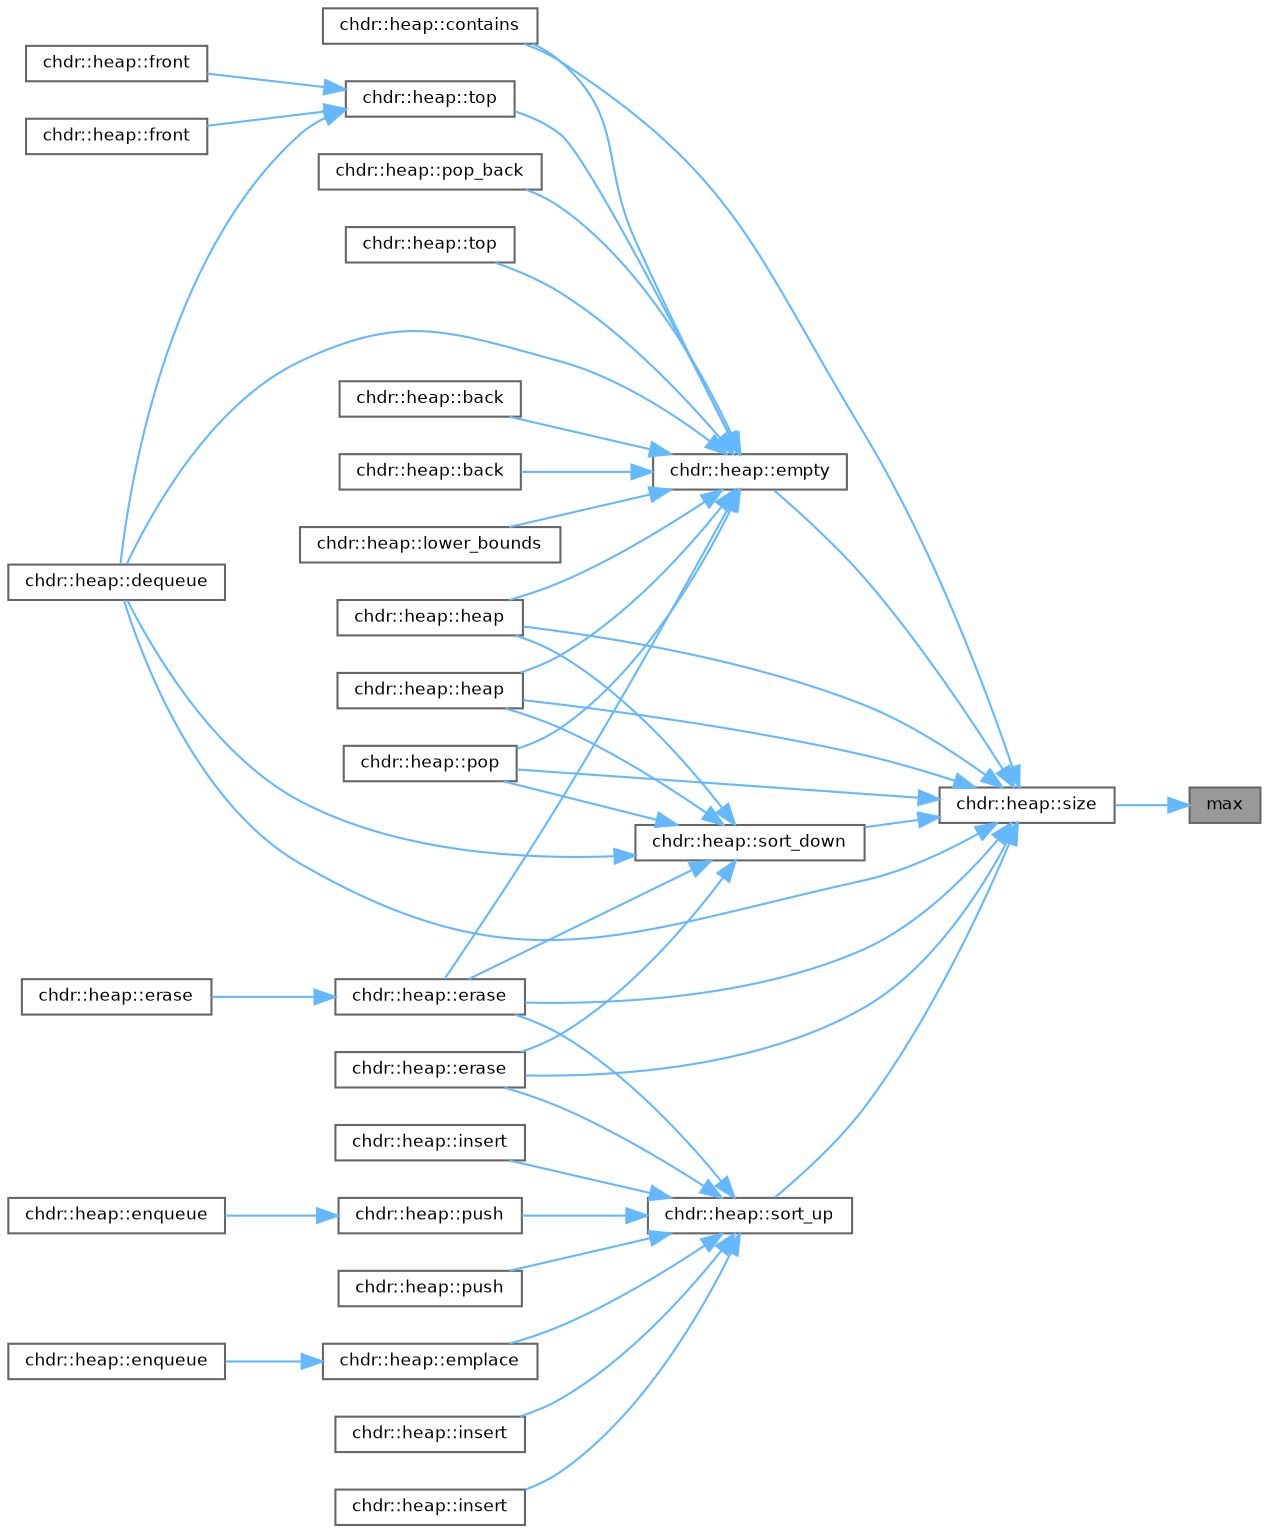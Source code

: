 digraph "max"
{
 // LATEX_PDF_SIZE
  bgcolor="transparent";
  edge [fontname=Helvetica,fontsize=8,labelfontname=Helvetica,labelfontsize=8];
  node [fontname=Helvetica,fontsize=8,shape=box,height=0.2,width=0.4];
  rankdir="RL";
  Node1 [id="Node000001",label="max",height=0.2,width=0.4,color="gray40", fillcolor="grey60", style="filled", fontcolor="black",tooltip="Determines the maximum of two comparable values."];
  Node1 -> Node2 [id="edge1_Node000001_Node000002",dir="back",color="steelblue1",style="solid",tooltip=" "];
  Node2 [id="Node000002",label="chdr::heap::size",height=0.2,width=0.4,color="grey40", fillcolor="white", style="filled",URL="$d3/d61/classchdr_1_1heap_a3caedb145a667c26028740417dcf32c3.html#a3caedb145a667c26028740417dcf32c3",tooltip="Retrieves the number of elements currently stored in the heap."];
  Node2 -> Node3 [id="edge2_Node000002_Node000003",dir="back",color="steelblue1",style="solid",tooltip=" "];
  Node3 [id="Node000003",label="chdr::heap::heap",height=0.2,width=0.4,color="grey40", fillcolor="white", style="filled",URL="$d3/d61/classchdr_1_1heap_adf4e3bffff56ce9f6c2ca6a36d40a725.html#adf4e3bffff56ce9f6c2ca6a36d40a725",tooltip="Constructs a heap from a collection of elements."];
  Node2 -> Node4 [id="edge3_Node000002_Node000004",dir="back",color="steelblue1",style="solid",tooltip=" "];
  Node4 [id="Node000004",label="chdr::heap::heap",height=0.2,width=0.4,color="grey40", fillcolor="white", style="filled",URL="$d3/d61/classchdr_1_1heap_a115a6b02da0ef70b6e9cf66736b45b27.html#a115a6b02da0ef70b6e9cf66736b45b27",tooltip="Constructs a heap from a collection of elements with move semantics."];
  Node2 -> Node5 [id="edge4_Node000002_Node000005",dir="back",color="steelblue1",style="solid",tooltip=" "];
  Node5 [id="Node000005",label="chdr::heap::contains",height=0.2,width=0.4,color="grey40", fillcolor="white", style="filled",URL="$d3/d61/classchdr_1_1heap_aec43d6ff800e89019bacb468a3ca4c2b.html#aec43d6ff800e89019bacb468a3ca4c2b",tooltip="Checks whether the specified item exists in the heap container."];
  Node2 -> Node6 [id="edge5_Node000002_Node000006",dir="back",color="steelblue1",style="solid",tooltip=" "];
  Node6 [id="Node000006",label="chdr::heap::dequeue",height=0.2,width=0.4,color="grey40", fillcolor="white", style="filled",URL="$d3/d61/classchdr_1_1heap_acc864476d3a1311f187c3290d0b161aa.html#acc864476d3a1311f187c3290d0b161aa",tooltip="Removes and returns the top element from the heap."];
  Node2 -> Node7 [id="edge6_Node000002_Node000007",dir="back",color="steelblue1",style="solid",tooltip=" "];
  Node7 [id="Node000007",label="chdr::heap::empty",height=0.2,width=0.4,color="grey40", fillcolor="white", style="filled",URL="$d3/d61/classchdr_1_1heap_a3f6fc5de06a318920d84f3c3742db07f.html#a3f6fc5de06a318920d84f3c3742db07f",tooltip="Checks if the heap is empty."];
  Node7 -> Node3 [id="edge7_Node000007_Node000003",dir="back",color="steelblue1",style="solid",tooltip=" "];
  Node7 -> Node4 [id="edge8_Node000007_Node000004",dir="back",color="steelblue1",style="solid",tooltip=" "];
  Node7 -> Node8 [id="edge9_Node000007_Node000008",dir="back",color="steelblue1",style="solid",tooltip=" "];
  Node8 [id="Node000008",label="chdr::heap::back",height=0.2,width=0.4,color="grey40", fillcolor="white", style="filled",URL="$d3/d61/classchdr_1_1heap_ade547b1803d6a18f179000b440e7ac01.html#ade547b1803d6a18f179000b440e7ac01",tooltip="Retrieves a constant reference to the last element in the heap container."];
  Node7 -> Node9 [id="edge10_Node000007_Node000009",dir="back",color="steelblue1",style="solid",tooltip=" "];
  Node9 [id="Node000009",label="chdr::heap::back",height=0.2,width=0.4,color="grey40", fillcolor="white", style="filled",URL="$d3/d61/classchdr_1_1heap_a7637c774c4326957055fa9634f92f728.html#a7637c774c4326957055fa9634f92f728",tooltip="Retrieves a reference to the last element in the heap container."];
  Node7 -> Node5 [id="edge11_Node000007_Node000005",dir="back",color="steelblue1",style="solid",tooltip=" "];
  Node7 -> Node6 [id="edge12_Node000007_Node000006",dir="back",color="steelblue1",style="solid",tooltip=" "];
  Node7 -> Node10 [id="edge13_Node000007_Node000010",dir="back",color="steelblue1",style="solid",tooltip=" "];
  Node10 [id="Node000010",label="chdr::heap::erase",height=0.2,width=0.4,color="grey40", fillcolor="white", style="filled",URL="$d3/d61/classchdr_1_1heap_a5ff8da78f62646f1ca68dae37f04ed8f.html#a5ff8da78f62646f1ca68dae37f04ed8f",tooltip="Removes a specified item from the heap, restoring the heap property after removal."];
  Node10 -> Node11 [id="edge14_Node000010_Node000011",dir="back",color="steelblue1",style="solid",tooltip=" "];
  Node11 [id="Node000011",label="chdr::heap::erase",height=0.2,width=0.4,color="grey40", fillcolor="white", style="filled",URL="$d3/d61/classchdr_1_1heap_acb6d4e6f53bcd4c93d386def0bd8be31.html#acb6d4e6f53bcd4c93d386def0bd8be31",tooltip="Removes all elements in a given range from the heap while maintaining the heap property."];
  Node7 -> Node12 [id="edge15_Node000007_Node000012",dir="back",color="steelblue1",style="solid",tooltip=" "];
  Node12 [id="Node000012",label="chdr::heap::lower_bounds",height=0.2,width=0.4,color="grey40", fillcolor="white", style="filled",URL="$d3/d61/classchdr_1_1heap_a2adc794fbb932e87602833ccd8c84e67.html#a2adc794fbb932e87602833ccd8c84e67",tooltip="Finds the first element in the heap not less than the specified value."];
  Node7 -> Node13 [id="edge16_Node000007_Node000013",dir="back",color="steelblue1",style="solid",tooltip=" "];
  Node13 [id="Node000013",label="chdr::heap::pop",height=0.2,width=0.4,color="grey40", fillcolor="white", style="filled",URL="$d3/d61/classchdr_1_1heap_a274dca2a1d2c68ff3249f37b3ae410d5.html#a274dca2a1d2c68ff3249f37b3ae410d5",tooltip="Removes the top element from the heap and maintains the heap property."];
  Node7 -> Node14 [id="edge17_Node000007_Node000014",dir="back",color="steelblue1",style="solid",tooltip=" "];
  Node14 [id="Node000014",label="chdr::heap::pop_back",height=0.2,width=0.4,color="grey40", fillcolor="white", style="filled",URL="$d3/d61/classchdr_1_1heap_a90957d02dbdc1afa0c6dc61861842f4e.html#a90957d02dbdc1afa0c6dc61861842f4e",tooltip="Removes the last element from the heap."];
  Node7 -> Node15 [id="edge18_Node000007_Node000015",dir="back",color="steelblue1",style="solid",tooltip=" "];
  Node15 [id="Node000015",label="chdr::heap::top",height=0.2,width=0.4,color="grey40", fillcolor="white", style="filled",URL="$d3/d61/classchdr_1_1heap_a39b39a0753d600546b92d146681c30f5.html#a39b39a0753d600546b92d146681c30f5",tooltip="Retrieves a constant element to the top element of the heap."];
  Node7 -> Node16 [id="edge19_Node000007_Node000016",dir="back",color="steelblue1",style="solid",tooltip=" "];
  Node16 [id="Node000016",label="chdr::heap::top",height=0.2,width=0.4,color="grey40", fillcolor="white", style="filled",URL="$d3/d61/classchdr_1_1heap_a20a753362275d34a67d855ce0105fab7.html#a20a753362275d34a67d855ce0105fab7",tooltip="Retrieves a reference to the top element of the heap."];
  Node16 -> Node6 [id="edge20_Node000016_Node000006",dir="back",color="steelblue1",style="solid",tooltip=" "];
  Node16 -> Node17 [id="edge21_Node000016_Node000017",dir="back",color="steelblue1",style="solid",tooltip=" "];
  Node17 [id="Node000017",label="chdr::heap::front",height=0.2,width=0.4,color="grey40", fillcolor="white", style="filled",URL="$d3/d61/classchdr_1_1heap_a66ae5a391f699d2e564c2545ab9c6d82.html#a66ae5a391f699d2e564c2545ab9c6d82",tooltip="Retrieves a constant reference to the front element of the heap."];
  Node16 -> Node18 [id="edge22_Node000016_Node000018",dir="back",color="steelblue1",style="solid",tooltip=" "];
  Node18 [id="Node000018",label="chdr::heap::front",height=0.2,width=0.4,color="grey40", fillcolor="white", style="filled",URL="$d3/d61/classchdr_1_1heap_acbf9b62bac7333654c7862dc8cfd1e48.html#acbf9b62bac7333654c7862dc8cfd1e48",tooltip="Retrieves a reference to the front element of the heap."];
  Node2 -> Node10 [id="edge23_Node000002_Node000010",dir="back",color="steelblue1",style="solid",tooltip=" "];
  Node2 -> Node19 [id="edge24_Node000002_Node000019",dir="back",color="steelblue1",style="solid",tooltip=" "];
  Node19 [id="Node000019",label="chdr::heap::erase",height=0.2,width=0.4,color="grey40", fillcolor="white", style="filled",URL="$d3/d61/classchdr_1_1heap_a469d35276d628f97cb8c0fd8962467f5.html#a469d35276d628f97cb8c0fd8962467f5",tooltip="Removes an element from the heap using an iterator while maintaining the heap property."];
  Node2 -> Node13 [id="edge25_Node000002_Node000013",dir="back",color="steelblue1",style="solid",tooltip=" "];
  Node2 -> Node20 [id="edge26_Node000002_Node000020",dir="back",color="steelblue1",style="solid",tooltip=" "];
  Node20 [id="Node000020",label="chdr::heap::sort_down",height=0.2,width=0.4,color="grey40", fillcolor="white", style="filled",URL="$d3/d61/classchdr_1_1heap_a9bb7e9906ed7296a33c7c08c4d0ef800.html#a9bb7e9906ed7296a33c7c08c4d0ef800",tooltip="Reorganises the heap by moving a specified item downward to maintain the heap property."];
  Node20 -> Node3 [id="edge27_Node000020_Node000003",dir="back",color="steelblue1",style="solid",tooltip=" "];
  Node20 -> Node4 [id="edge28_Node000020_Node000004",dir="back",color="steelblue1",style="solid",tooltip=" "];
  Node20 -> Node6 [id="edge29_Node000020_Node000006",dir="back",color="steelblue1",style="solid",tooltip=" "];
  Node20 -> Node10 [id="edge30_Node000020_Node000010",dir="back",color="steelblue1",style="solid",tooltip=" "];
  Node20 -> Node19 [id="edge31_Node000020_Node000019",dir="back",color="steelblue1",style="solid",tooltip=" "];
  Node20 -> Node13 [id="edge32_Node000020_Node000013",dir="back",color="steelblue1",style="solid",tooltip=" "];
  Node2 -> Node21 [id="edge33_Node000002_Node000021",dir="back",color="steelblue1",style="solid",tooltip=" "];
  Node21 [id="Node000021",label="chdr::heap::sort_up",height=0.2,width=0.4,color="grey40", fillcolor="white", style="filled",URL="$d3/d61/classchdr_1_1heap_ab3bf20f6c00b1d3c85593ed5a5c4c3a1.html#ab3bf20f6c00b1d3c85593ed5a5c4c3a1",tooltip="Adjusts the position of an item in the heap by moving it upwards towards the root."];
  Node21 -> Node22 [id="edge34_Node000021_Node000022",dir="back",color="steelblue1",style="solid",tooltip=" "];
  Node22 [id="Node000022",label="chdr::heap::emplace",height=0.2,width=0.4,color="grey40", fillcolor="white", style="filled",URL="$d3/d61/classchdr_1_1heap_add55c8b8d3e3d6419e57210d3313fd09.html#add55c8b8d3e3d6419e57210d3313fd09",tooltip="Adds a new element to the heap container using perfect forwarding."];
  Node22 -> Node23 [id="edge35_Node000022_Node000023",dir="back",color="steelblue1",style="solid",tooltip=" "];
  Node23 [id="Node000023",label="chdr::heap::enqueue",height=0.2,width=0.4,color="grey40", fillcolor="white", style="filled",URL="$d3/d61/classchdr_1_1heap_a3158f1bf4c4c1af0c65d6de220dd92d2.html#a3158f1bf4c4c1af0c65d6de220dd92d2",tooltip="Adds a new element to the heap container using perfect forwarding."];
  Node21 -> Node10 [id="edge36_Node000021_Node000010",dir="back",color="steelblue1",style="solid",tooltip=" "];
  Node21 -> Node19 [id="edge37_Node000021_Node000019",dir="back",color="steelblue1",style="solid",tooltip=" "];
  Node21 -> Node24 [id="edge38_Node000021_Node000024",dir="back",color="steelblue1",style="solid",tooltip=" "];
  Node24 [id="Node000024",label="chdr::heap::insert",height=0.2,width=0.4,color="grey40", fillcolor="white", style="filled",URL="$d3/d61/classchdr_1_1heap_a5a2024fa8b956ddb73b0dff9565468f2.html#a5a2024fa8b956ddb73b0dff9565468f2",tooltip="Inserts a range of elements into the heap."];
  Node21 -> Node25 [id="edge39_Node000021_Node000025",dir="back",color="steelblue1",style="solid",tooltip=" "];
  Node25 [id="Node000025",label="chdr::heap::insert",height=0.2,width=0.4,color="grey40", fillcolor="white", style="filled",URL="$d3/d61/classchdr_1_1heap_a5dfd7f9a4ad6a51dfb81d4da0f5ec261.html#a5dfd7f9a4ad6a51dfb81d4da0f5ec261",tooltip="Inserts an element into the heap while maintaining the heap property."];
  Node21 -> Node26 [id="edge40_Node000021_Node000026",dir="back",color="steelblue1",style="solid",tooltip=" "];
  Node26 [id="Node000026",label="chdr::heap::insert",height=0.2,width=0.4,color="grey40", fillcolor="white", style="filled",URL="$d3/d61/classchdr_1_1heap_a45a566405e1e982fe89c9eab9315e0ce.html#a45a566405e1e982fe89c9eab9315e0ce",tooltip="Moves an element into the heap while maintaining the heap property."];
  Node21 -> Node27 [id="edge41_Node000021_Node000027",dir="back",color="steelblue1",style="solid",tooltip=" "];
  Node27 [id="Node000027",label="chdr::heap::push",height=0.2,width=0.4,color="grey40", fillcolor="white", style="filled",URL="$d3/d61/classchdr_1_1heap_afb62bdc27151ccbc8d7d8ceb30c24d6e.html#afb62bdc27151ccbc8d7d8ceb30c24d6e",tooltip="Adds an item to the heap."];
  Node27 -> Node28 [id="edge42_Node000027_Node000028",dir="back",color="steelblue1",style="solid",tooltip=" "];
  Node28 [id="Node000028",label="chdr::heap::enqueue",height=0.2,width=0.4,color="grey40", fillcolor="white", style="filled",URL="$d3/d61/classchdr_1_1heap_a5ac97b41f6cd96503adb0f7a3807cbe5.html#a5ac97b41f6cd96503adb0f7a3807cbe5",tooltip="Adds an item to the heap."];
  Node21 -> Node29 [id="edge43_Node000021_Node000029",dir="back",color="steelblue1",style="solid",tooltip=" "];
  Node29 [id="Node000029",label="chdr::heap::push",height=0.2,width=0.4,color="grey40", fillcolor="white", style="filled",URL="$d3/d61/classchdr_1_1heap_a10d3601db17d387e5fb4e8b45c2304e0.html#a10d3601db17d387e5fb4e8b45c2304e0",tooltip="Adds an item to the heap using move semantics."];
}
